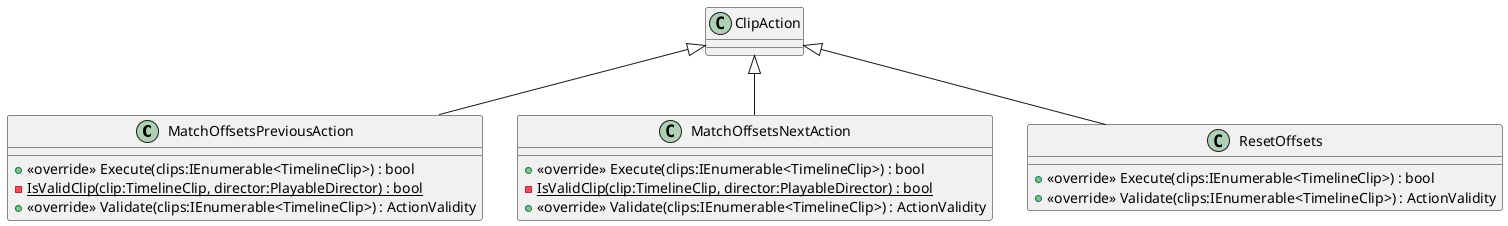 @startuml
class MatchOffsetsPreviousAction {
    + <<override>> Execute(clips:IEnumerable<TimelineClip>) : bool
    {static} - IsValidClip(clip:TimelineClip, director:PlayableDirector) : bool
    + <<override>> Validate(clips:IEnumerable<TimelineClip>) : ActionValidity
}
class MatchOffsetsNextAction {
    + <<override>> Execute(clips:IEnumerable<TimelineClip>) : bool
    {static} - IsValidClip(clip:TimelineClip, director:PlayableDirector) : bool
    + <<override>> Validate(clips:IEnumerable<TimelineClip>) : ActionValidity
}
class ResetOffsets {
    + <<override>> Execute(clips:IEnumerable<TimelineClip>) : bool
    + <<override>> Validate(clips:IEnumerable<TimelineClip>) : ActionValidity
}
ClipAction <|-- MatchOffsetsPreviousAction
ClipAction <|-- MatchOffsetsNextAction
ClipAction <|-- ResetOffsets
@enduml
